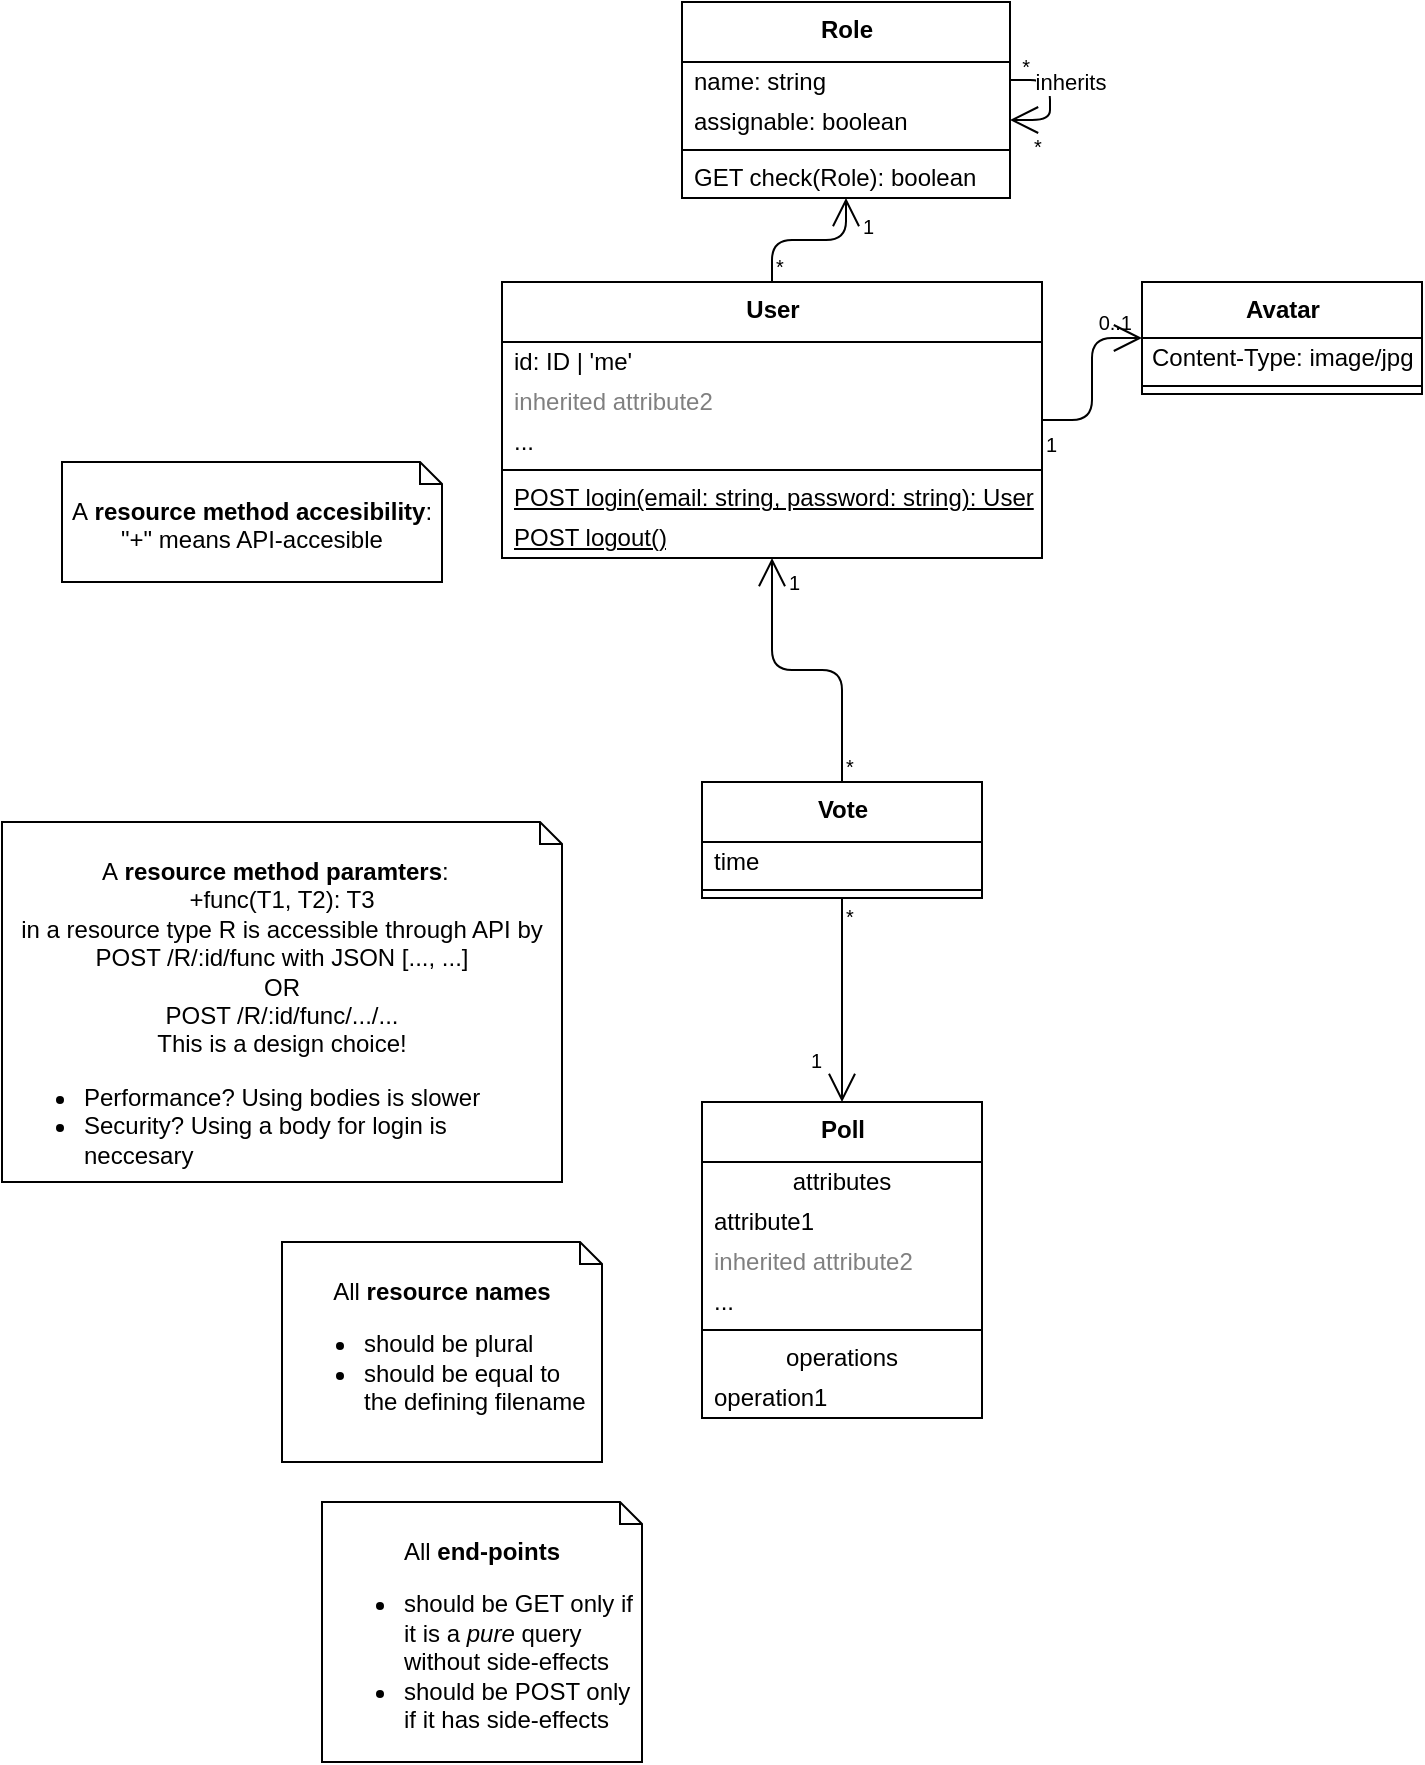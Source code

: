 <mxfile version="14.4.4" type="github">
  <diagram id="oYbFLZ1KFrNx1C1UFgPI" name="Page-1">
    <mxGraphModel dx="1640" dy="528" grid="1" gridSize="10" guides="1" tooltips="1" connect="1" arrows="1" fold="1" page="1" pageScale="1" pageWidth="827" pageHeight="1169" math="0" shadow="0">
      <root>
        <mxCell id="0" />
        <mxCell id="1" parent="0" />
        <mxCell id="pTnW2tPdDupfDPiaAexp-3" value="&lt;b&gt;User&lt;/b&gt;" style="swimlane;fontStyle=0;align=center;verticalAlign=top;childLayout=stackLayout;horizontal=1;startSize=30;horizontalStack=0;resizeParent=1;resizeParentMax=0;resizeLast=0;collapsible=0;marginBottom=0;html=1;" vertex="1" parent="1">
          <mxGeometry x="230" y="210" width="270" height="138" as="geometry" />
        </mxCell>
        <mxCell id="pTnW2tPdDupfDPiaAexp-5" value="id: ID | &#39;me&#39;" style="text;html=1;strokeColor=none;fillColor=none;align=left;verticalAlign=middle;spacingLeft=4;spacingRight=4;overflow=hidden;rotatable=0;points=[[0,0.5],[1,0.5]];portConstraint=eastwest;" vertex="1" parent="pTnW2tPdDupfDPiaAexp-3">
          <mxGeometry y="30" width="270" height="20" as="geometry" />
        </mxCell>
        <mxCell id="pTnW2tPdDupfDPiaAexp-6" value="inherited attribute2" style="text;html=1;strokeColor=none;fillColor=none;align=left;verticalAlign=middle;spacingLeft=4;spacingRight=4;overflow=hidden;rotatable=0;points=[[0,0.5],[1,0.5]];portConstraint=eastwest;fontColor=#808080;" vertex="1" parent="pTnW2tPdDupfDPiaAexp-3">
          <mxGeometry y="50" width="270" height="20" as="geometry" />
        </mxCell>
        <mxCell id="pTnW2tPdDupfDPiaAexp-7" value="..." style="text;html=1;strokeColor=none;fillColor=none;align=left;verticalAlign=middle;spacingLeft=4;spacingRight=4;overflow=hidden;rotatable=0;points=[[0,0.5],[1,0.5]];portConstraint=eastwest;" vertex="1" parent="pTnW2tPdDupfDPiaAexp-3">
          <mxGeometry y="70" width="270" height="20" as="geometry" />
        </mxCell>
        <mxCell id="pTnW2tPdDupfDPiaAexp-8" value="" style="line;strokeWidth=1;fillColor=none;align=left;verticalAlign=middle;spacingTop=-1;spacingLeft=3;spacingRight=3;rotatable=0;labelPosition=right;points=[];portConstraint=eastwest;" vertex="1" parent="pTnW2tPdDupfDPiaAexp-3">
          <mxGeometry y="90" width="270" height="8" as="geometry" />
        </mxCell>
        <mxCell id="pTnW2tPdDupfDPiaAexp-10" value="&lt;u&gt;POST login(email: string, password: string): User&lt;/u&gt;" style="text;html=1;strokeColor=none;fillColor=none;align=left;verticalAlign=middle;spacingLeft=4;spacingRight=4;overflow=hidden;rotatable=0;points=[[0,0.5],[1,0.5]];portConstraint=eastwest;" vertex="1" parent="pTnW2tPdDupfDPiaAexp-3">
          <mxGeometry y="98" width="270" height="20" as="geometry" />
        </mxCell>
        <mxCell id="pTnW2tPdDupfDPiaAexp-78" value="&lt;u&gt;POST logout()&lt;/u&gt;" style="text;html=1;strokeColor=none;fillColor=none;align=left;verticalAlign=middle;spacingLeft=4;spacingRight=4;overflow=hidden;rotatable=0;points=[[0,0.5],[1,0.5]];portConstraint=eastwest;" vertex="1" parent="pTnW2tPdDupfDPiaAexp-3">
          <mxGeometry y="118" width="270" height="20" as="geometry" />
        </mxCell>
        <mxCell id="pTnW2tPdDupfDPiaAexp-11" value="All &lt;b&gt;resource names&lt;/b&gt;&lt;br&gt;&lt;ul&gt;&lt;li style=&quot;text-align: left&quot;&gt;should be plural&lt;/li&gt;&lt;li style=&quot;text-align: left&quot;&gt;should be equal to the defining filename&amp;nbsp;&lt;/li&gt;&lt;/ul&gt;" style="shape=note2;boundedLbl=1;whiteSpace=wrap;html=1;size=11;verticalAlign=top;align=center;" vertex="1" parent="1">
          <mxGeometry x="120" y="690" width="160" height="110" as="geometry" />
        </mxCell>
        <mxCell id="pTnW2tPdDupfDPiaAexp-15" value="&lt;b&gt;Avatar&lt;/b&gt;" style="swimlane;fontStyle=0;align=center;verticalAlign=top;childLayout=stackLayout;horizontal=1;startSize=28;horizontalStack=0;resizeParent=1;resizeParentMax=0;resizeLast=0;collapsible=0;marginBottom=0;html=1;" vertex="1" parent="1">
          <mxGeometry x="550" y="210" width="140" height="56" as="geometry" />
        </mxCell>
        <mxCell id="pTnW2tPdDupfDPiaAexp-16" value="Content-Type: image/jpg" style="text;html=1;strokeColor=none;fillColor=none;align=center;verticalAlign=middle;spacingLeft=4;spacingRight=4;overflow=hidden;rotatable=0;points=[[0,0.5],[1,0.5]];portConstraint=eastwest;" vertex="1" parent="pTnW2tPdDupfDPiaAexp-15">
          <mxGeometry y="28" width="140" height="20" as="geometry" />
        </mxCell>
        <mxCell id="pTnW2tPdDupfDPiaAexp-20" value="" style="line;strokeWidth=1;fillColor=none;align=left;verticalAlign=middle;spacingTop=-1;spacingLeft=3;spacingRight=3;rotatable=0;labelPosition=right;points=[];portConstraint=eastwest;" vertex="1" parent="pTnW2tPdDupfDPiaAexp-15">
          <mxGeometry y="48" width="140" height="8" as="geometry" />
        </mxCell>
        <mxCell id="pTnW2tPdDupfDPiaAexp-23" value="" style="verticalAlign=bottom;html=1;endArrow=open;endSize=12;edgeStyle=orthogonalEdgeStyle;" edge="1" parent="1" source="pTnW2tPdDupfDPiaAexp-3" target="pTnW2tPdDupfDPiaAexp-15">
          <mxGeometry relative="1" as="geometry">
            <mxPoint x="430" y="420" as="sourcePoint" />
            <mxPoint x="680" y="420" as="targetPoint" />
          </mxGeometry>
        </mxCell>
        <mxCell id="pTnW2tPdDupfDPiaAexp-24" value="1" style="resizable=0;html=1;align=left;verticalAlign=top;labelBackgroundColor=none;fontSize=10" connectable="0" vertex="1" parent="pTnW2tPdDupfDPiaAexp-23">
          <mxGeometry x="-1" relative="1" as="geometry" />
        </mxCell>
        <mxCell id="pTnW2tPdDupfDPiaAexp-26" value="0..1" style="resizable=0;html=1;align=right;verticalAlign=bottom;labelBackgroundColor=none;fontSize=10" connectable="0" vertex="1" parent="pTnW2tPdDupfDPiaAexp-23">
          <mxGeometry x="0.9" relative="1" as="geometry" />
        </mxCell>
        <mxCell id="pTnW2tPdDupfDPiaAexp-27" value="&lt;b&gt;Vote&lt;/b&gt;" style="swimlane;fontStyle=0;align=center;verticalAlign=top;childLayout=stackLayout;horizontal=1;startSize=30;horizontalStack=0;resizeParent=1;resizeParentMax=0;resizeLast=0;collapsible=0;marginBottom=0;html=1;" vertex="1" parent="1">
          <mxGeometry x="330" y="460" width="140" height="58" as="geometry" />
        </mxCell>
        <mxCell id="pTnW2tPdDupfDPiaAexp-29" value="time" style="text;html=1;strokeColor=none;fillColor=none;align=left;verticalAlign=middle;spacingLeft=4;spacingRight=4;overflow=hidden;rotatable=0;points=[[0,0.5],[1,0.5]];portConstraint=eastwest;" vertex="1" parent="pTnW2tPdDupfDPiaAexp-27">
          <mxGeometry y="30" width="140" height="20" as="geometry" />
        </mxCell>
        <mxCell id="pTnW2tPdDupfDPiaAexp-32" value="" style="line;strokeWidth=1;fillColor=none;align=left;verticalAlign=middle;spacingTop=-1;spacingLeft=3;spacingRight=3;rotatable=0;labelPosition=right;points=[];portConstraint=eastwest;" vertex="1" parent="pTnW2tPdDupfDPiaAexp-27">
          <mxGeometry y="50" width="140" height="8" as="geometry" />
        </mxCell>
        <mxCell id="pTnW2tPdDupfDPiaAexp-35" value="&lt;b&gt;Poll&lt;/b&gt;" style="swimlane;fontStyle=0;align=center;verticalAlign=top;childLayout=stackLayout;horizontal=1;startSize=30;horizontalStack=0;resizeParent=1;resizeParentMax=0;resizeLast=0;collapsible=0;marginBottom=0;html=1;" vertex="1" parent="1">
          <mxGeometry x="330" y="620" width="140" height="158" as="geometry" />
        </mxCell>
        <mxCell id="pTnW2tPdDupfDPiaAexp-36" value="attributes" style="text;html=1;strokeColor=none;fillColor=none;align=center;verticalAlign=middle;spacingLeft=4;spacingRight=4;overflow=hidden;rotatable=0;points=[[0,0.5],[1,0.5]];portConstraint=eastwest;" vertex="1" parent="pTnW2tPdDupfDPiaAexp-35">
          <mxGeometry y="30" width="140" height="20" as="geometry" />
        </mxCell>
        <mxCell id="pTnW2tPdDupfDPiaAexp-37" value="attribute1" style="text;html=1;strokeColor=none;fillColor=none;align=left;verticalAlign=middle;spacingLeft=4;spacingRight=4;overflow=hidden;rotatable=0;points=[[0,0.5],[1,0.5]];portConstraint=eastwest;" vertex="1" parent="pTnW2tPdDupfDPiaAexp-35">
          <mxGeometry y="50" width="140" height="20" as="geometry" />
        </mxCell>
        <mxCell id="pTnW2tPdDupfDPiaAexp-38" value="inherited attribute2" style="text;html=1;strokeColor=none;fillColor=none;align=left;verticalAlign=middle;spacingLeft=4;spacingRight=4;overflow=hidden;rotatable=0;points=[[0,0.5],[1,0.5]];portConstraint=eastwest;fontColor=#808080;" vertex="1" parent="pTnW2tPdDupfDPiaAexp-35">
          <mxGeometry y="70" width="140" height="20" as="geometry" />
        </mxCell>
        <mxCell id="pTnW2tPdDupfDPiaAexp-39" value="..." style="text;html=1;strokeColor=none;fillColor=none;align=left;verticalAlign=middle;spacingLeft=4;spacingRight=4;overflow=hidden;rotatable=0;points=[[0,0.5],[1,0.5]];portConstraint=eastwest;" vertex="1" parent="pTnW2tPdDupfDPiaAexp-35">
          <mxGeometry y="90" width="140" height="20" as="geometry" />
        </mxCell>
        <mxCell id="pTnW2tPdDupfDPiaAexp-40" value="" style="line;strokeWidth=1;fillColor=none;align=left;verticalAlign=middle;spacingTop=-1;spacingLeft=3;spacingRight=3;rotatable=0;labelPosition=right;points=[];portConstraint=eastwest;" vertex="1" parent="pTnW2tPdDupfDPiaAexp-35">
          <mxGeometry y="110" width="140" height="8" as="geometry" />
        </mxCell>
        <mxCell id="pTnW2tPdDupfDPiaAexp-41" value="operations" style="text;html=1;strokeColor=none;fillColor=none;align=center;verticalAlign=middle;spacingLeft=4;spacingRight=4;overflow=hidden;rotatable=0;points=[[0,0.5],[1,0.5]];portConstraint=eastwest;" vertex="1" parent="pTnW2tPdDupfDPiaAexp-35">
          <mxGeometry y="118" width="140" height="20" as="geometry" />
        </mxCell>
        <mxCell id="pTnW2tPdDupfDPiaAexp-42" value="operation1" style="text;html=1;strokeColor=none;fillColor=none;align=left;verticalAlign=middle;spacingLeft=4;spacingRight=4;overflow=hidden;rotatable=0;points=[[0,0.5],[1,0.5]];portConstraint=eastwest;" vertex="1" parent="pTnW2tPdDupfDPiaAexp-35">
          <mxGeometry y="138" width="140" height="20" as="geometry" />
        </mxCell>
        <mxCell id="pTnW2tPdDupfDPiaAexp-43" value="" style="verticalAlign=bottom;html=1;endArrow=open;endSize=12;edgeStyle=orthogonalEdgeStyle;" edge="1" parent="1" source="pTnW2tPdDupfDPiaAexp-27" target="pTnW2tPdDupfDPiaAexp-3">
          <mxGeometry relative="1" as="geometry">
            <mxPoint x="460" y="510" as="sourcePoint" />
            <mxPoint x="530" y="311.5" as="targetPoint" />
          </mxGeometry>
        </mxCell>
        <mxCell id="pTnW2tPdDupfDPiaAexp-44" value="*" style="resizable=0;html=1;align=left;verticalAlign=top;labelBackgroundColor=none;fontSize=10" connectable="0" vertex="1" parent="pTnW2tPdDupfDPiaAexp-43">
          <mxGeometry x="-1" relative="1" as="geometry">
            <mxPoint y="-20" as="offset" />
          </mxGeometry>
        </mxCell>
        <mxCell id="pTnW2tPdDupfDPiaAexp-45" value="1" style="resizable=0;html=1;align=right;verticalAlign=bottom;labelBackgroundColor=none;fontSize=10" connectable="0" vertex="1" parent="pTnW2tPdDupfDPiaAexp-43">
          <mxGeometry x="0.9" relative="1" as="geometry">
            <mxPoint x="14.03" y="13.45" as="offset" />
          </mxGeometry>
        </mxCell>
        <mxCell id="pTnW2tPdDupfDPiaAexp-52" value="" style="verticalAlign=bottom;html=1;endArrow=open;endSize=12;edgeStyle=orthogonalEdgeStyle;" edge="1" parent="1" source="pTnW2tPdDupfDPiaAexp-27" target="pTnW2tPdDupfDPiaAexp-35">
          <mxGeometry relative="1" as="geometry">
            <mxPoint x="410.0" y="450.0" as="sourcePoint" />
            <mxPoint x="410.0" y="403.0" as="targetPoint" />
          </mxGeometry>
        </mxCell>
        <mxCell id="pTnW2tPdDupfDPiaAexp-53" value="*" style="resizable=0;html=1;align=left;verticalAlign=top;labelBackgroundColor=none;fontSize=10" connectable="0" vertex="1" parent="pTnW2tPdDupfDPiaAexp-52">
          <mxGeometry x="-1" relative="1" as="geometry">
            <mxPoint y="-3" as="offset" />
          </mxGeometry>
        </mxCell>
        <mxCell id="pTnW2tPdDupfDPiaAexp-54" value="1" style="resizable=0;html=1;align=right;verticalAlign=bottom;labelBackgroundColor=none;fontSize=10" connectable="0" vertex="1" parent="pTnW2tPdDupfDPiaAexp-52">
          <mxGeometry x="0.9" relative="1" as="geometry">
            <mxPoint x="-10" y="-7.48" as="offset" />
          </mxGeometry>
        </mxCell>
        <mxCell id="pTnW2tPdDupfDPiaAexp-56" value="&lt;b&gt;Role&lt;/b&gt;" style="swimlane;fontStyle=0;align=center;verticalAlign=top;childLayout=stackLayout;horizontal=1;startSize=30;horizontalStack=0;resizeParent=1;resizeParentMax=0;resizeLast=0;collapsible=0;marginBottom=0;html=1;" vertex="1" parent="1">
          <mxGeometry x="320" y="70" width="164" height="98" as="geometry" />
        </mxCell>
        <mxCell id="pTnW2tPdDupfDPiaAexp-58" value="name: string" style="text;html=1;strokeColor=none;fillColor=none;align=left;verticalAlign=middle;spacingLeft=4;spacingRight=4;overflow=hidden;rotatable=0;points=[[0,0.5],[1,0.5]];portConstraint=eastwest;" vertex="1" parent="pTnW2tPdDupfDPiaAexp-56">
          <mxGeometry y="30" width="164" height="20" as="geometry" />
        </mxCell>
        <mxCell id="pTnW2tPdDupfDPiaAexp-60" value="assignable: boolean" style="text;html=1;strokeColor=none;fillColor=none;align=left;verticalAlign=middle;spacingLeft=4;spacingRight=4;overflow=hidden;rotatable=0;points=[[0,0.5],[1,0.5]];portConstraint=eastwest;" vertex="1" parent="pTnW2tPdDupfDPiaAexp-56">
          <mxGeometry y="50" width="164" height="20" as="geometry" />
        </mxCell>
        <mxCell id="pTnW2tPdDupfDPiaAexp-61" value="" style="line;strokeWidth=1;fillColor=none;align=left;verticalAlign=middle;spacingTop=-1;spacingLeft=3;spacingRight=3;rotatable=0;labelPosition=right;points=[];portConstraint=eastwest;" vertex="1" parent="pTnW2tPdDupfDPiaAexp-56">
          <mxGeometry y="70" width="164" height="8" as="geometry" />
        </mxCell>
        <mxCell id="pTnW2tPdDupfDPiaAexp-72" value="GET check(Role): boolean" style="text;html=1;strokeColor=none;fillColor=none;align=left;verticalAlign=middle;spacingLeft=4;spacingRight=4;overflow=hidden;rotatable=0;points=[[0,0.5],[1,0.5]];portConstraint=eastwest;" vertex="1" parent="pTnW2tPdDupfDPiaAexp-56">
          <mxGeometry y="78" width="164" height="20" as="geometry" />
        </mxCell>
        <mxCell id="pTnW2tPdDupfDPiaAexp-64" value="inherits" style="verticalAlign=bottom;html=1;endArrow=open;endSize=12;edgeStyle=orthogonalEdgeStyle;" edge="1" parent="1" source="pTnW2tPdDupfDPiaAexp-56" target="pTnW2tPdDupfDPiaAexp-56">
          <mxGeometry y="10" relative="1" as="geometry">
            <mxPoint x="480" y="311.5" as="sourcePoint" />
            <mxPoint x="570" y="110" as="targetPoint" />
            <mxPoint as="offset" />
          </mxGeometry>
        </mxCell>
        <mxCell id="pTnW2tPdDupfDPiaAexp-65" value="*" style="resizable=0;html=1;align=left;verticalAlign=top;labelBackgroundColor=none;fontSize=10" connectable="0" vertex="1" parent="pTnW2tPdDupfDPiaAexp-64">
          <mxGeometry x="-1" relative="1" as="geometry">
            <mxPoint x="10" y="21" as="offset" />
          </mxGeometry>
        </mxCell>
        <mxCell id="pTnW2tPdDupfDPiaAexp-66" value="*" style="resizable=0;html=1;align=right;verticalAlign=bottom;labelBackgroundColor=none;fontSize=10" connectable="0" vertex="1" parent="pTnW2tPdDupfDPiaAexp-64">
          <mxGeometry x="0.9" relative="1" as="geometry">
            <mxPoint x="7.14" y="-19" as="offset" />
          </mxGeometry>
        </mxCell>
        <mxCell id="pTnW2tPdDupfDPiaAexp-67" value="" style="verticalAlign=bottom;html=1;endArrow=open;endSize=12;edgeStyle=orthogonalEdgeStyle;" edge="1" parent="1" source="pTnW2tPdDupfDPiaAexp-3" target="pTnW2tPdDupfDPiaAexp-56">
          <mxGeometry y="10" relative="1" as="geometry">
            <mxPoint x="480" y="99" as="sourcePoint" />
            <mxPoint x="400" y="190" as="targetPoint" />
            <mxPoint as="offset" />
          </mxGeometry>
        </mxCell>
        <mxCell id="pTnW2tPdDupfDPiaAexp-68" value="*" style="resizable=0;html=1;align=left;verticalAlign=top;labelBackgroundColor=none;fontSize=10" connectable="0" vertex="1" parent="pTnW2tPdDupfDPiaAexp-67">
          <mxGeometry x="-1" relative="1" as="geometry">
            <mxPoint x="-0.03" y="-20" as="offset" />
          </mxGeometry>
        </mxCell>
        <mxCell id="pTnW2tPdDupfDPiaAexp-69" value="1" style="resizable=0;html=1;align=right;verticalAlign=bottom;labelBackgroundColor=none;fontSize=10" connectable="0" vertex="1" parent="pTnW2tPdDupfDPiaAexp-67">
          <mxGeometry x="0.9" relative="1" as="geometry">
            <mxPoint x="14" y="18.57" as="offset" />
          </mxGeometry>
        </mxCell>
        <mxCell id="pTnW2tPdDupfDPiaAexp-70" value="All &lt;b&gt;end-points&lt;/b&gt;&lt;br&gt;&lt;ul&gt;&lt;li style=&quot;text-align: left&quot;&gt;should be GET only if it is a &lt;i&gt;pure&lt;/i&gt; query without side-effects&lt;/li&gt;&lt;li style=&quot;text-align: left&quot;&gt;should be POST only if it has side-effects&amp;nbsp;&lt;/li&gt;&lt;/ul&gt;" style="shape=note2;boundedLbl=1;whiteSpace=wrap;html=1;size=11;verticalAlign=top;align=center;" vertex="1" parent="1">
          <mxGeometry x="140" y="820" width="160" height="130" as="geometry" />
        </mxCell>
        <mxCell id="pTnW2tPdDupfDPiaAexp-73" value="A&amp;nbsp;&lt;b&gt;resource&amp;nbsp;method paramters&lt;/b&gt;:&amp;nbsp;&lt;b&gt;&amp;nbsp;&lt;br&gt;&lt;/b&gt;+func(T1, T2): T3&lt;br&gt;in a resource type R is accessible through API by&lt;br&gt;POST /R/:id/func with JSON [..., ...]&lt;br&gt;OR&lt;br&gt;POST /R/:id/func/.../...&lt;br&gt;This is a design choice! &lt;br&gt;&lt;ul&gt;&lt;li style=&quot;text-align: left&quot;&gt;Performance? Using bodies is slower&lt;/li&gt;&lt;li style=&quot;text-align: left&quot;&gt;Security? Using a body for login is neccesary&lt;/li&gt;&lt;/ul&gt;" style="shape=note2;boundedLbl=1;whiteSpace=wrap;html=1;size=11;verticalAlign=top;align=center;" vertex="1" parent="1">
          <mxGeometry x="-20" y="480" width="280" height="180" as="geometry" />
        </mxCell>
        <mxCell id="pTnW2tPdDupfDPiaAexp-75" value="A&amp;nbsp;&lt;b&gt;resource&amp;nbsp;method accesibility&lt;/b&gt;: &lt;br&gt;&quot;+&quot; means API-accesible" style="shape=note2;boundedLbl=1;whiteSpace=wrap;html=1;size=11;verticalAlign=top;align=center;" vertex="1" parent="1">
          <mxGeometry x="10" y="300" width="190" height="60" as="geometry" />
        </mxCell>
      </root>
    </mxGraphModel>
  </diagram>
</mxfile>
